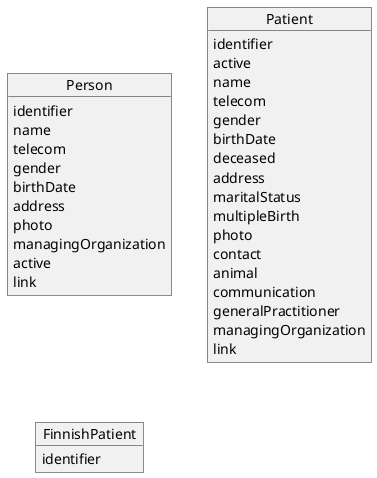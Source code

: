 
@startuml
object Person{
    identifier
    name
    telecom
    gender
    birthDate
    address
    photo
    managingOrganization
    active
    link
}

object Patient{
   identifier
   active
   name
   telecom
   gender
   birthDate
   deceased
   address
   maritalStatus
   multipleBirth
   photo
   contact
   animal
   communication
   generalPractitioner
   managingOrganization
   link
}

object FinnishPatient{
   identifier
}
@enduml
